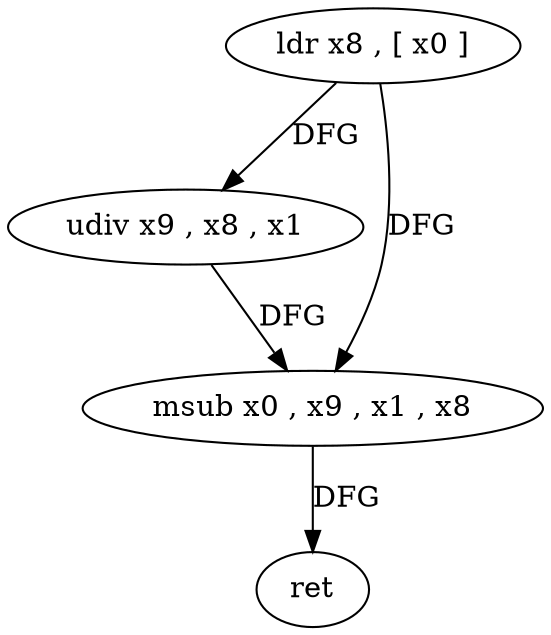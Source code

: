 digraph "func" {
"4216220" [label = "ldr x8 , [ x0 ]" ]
"4216224" [label = "udiv x9 , x8 , x1" ]
"4216228" [label = "msub x0 , x9 , x1 , x8" ]
"4216232" [label = "ret" ]
"4216220" -> "4216224" [ label = "DFG" ]
"4216220" -> "4216228" [ label = "DFG" ]
"4216224" -> "4216228" [ label = "DFG" ]
"4216228" -> "4216232" [ label = "DFG" ]
}
